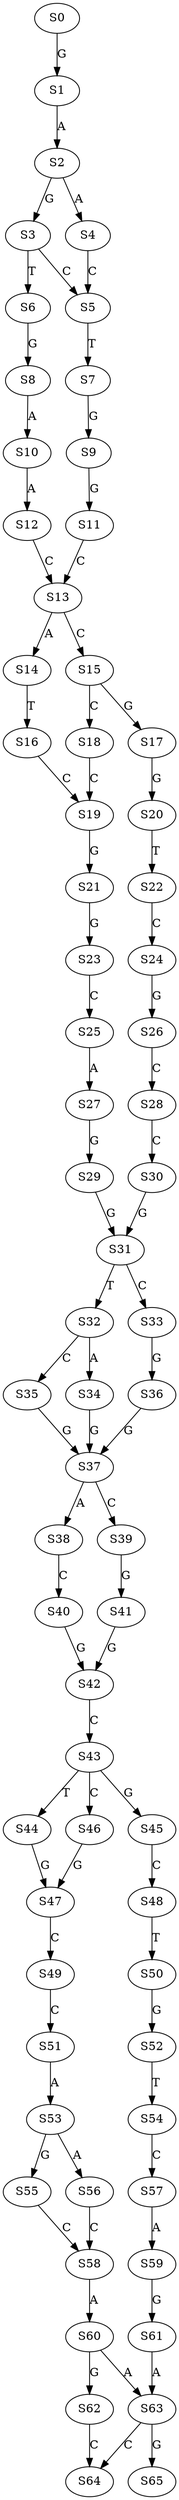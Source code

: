 strict digraph  {
	S0 -> S1 [ label = G ];
	S1 -> S2 [ label = A ];
	S2 -> S3 [ label = G ];
	S2 -> S4 [ label = A ];
	S3 -> S5 [ label = C ];
	S3 -> S6 [ label = T ];
	S4 -> S5 [ label = C ];
	S5 -> S7 [ label = T ];
	S6 -> S8 [ label = G ];
	S7 -> S9 [ label = G ];
	S8 -> S10 [ label = A ];
	S9 -> S11 [ label = G ];
	S10 -> S12 [ label = A ];
	S11 -> S13 [ label = C ];
	S12 -> S13 [ label = C ];
	S13 -> S14 [ label = A ];
	S13 -> S15 [ label = C ];
	S14 -> S16 [ label = T ];
	S15 -> S17 [ label = G ];
	S15 -> S18 [ label = C ];
	S16 -> S19 [ label = C ];
	S17 -> S20 [ label = G ];
	S18 -> S19 [ label = C ];
	S19 -> S21 [ label = G ];
	S20 -> S22 [ label = T ];
	S21 -> S23 [ label = G ];
	S22 -> S24 [ label = C ];
	S23 -> S25 [ label = C ];
	S24 -> S26 [ label = G ];
	S25 -> S27 [ label = A ];
	S26 -> S28 [ label = C ];
	S27 -> S29 [ label = G ];
	S28 -> S30 [ label = C ];
	S29 -> S31 [ label = G ];
	S30 -> S31 [ label = G ];
	S31 -> S32 [ label = T ];
	S31 -> S33 [ label = C ];
	S32 -> S34 [ label = A ];
	S32 -> S35 [ label = C ];
	S33 -> S36 [ label = G ];
	S34 -> S37 [ label = G ];
	S35 -> S37 [ label = G ];
	S36 -> S37 [ label = G ];
	S37 -> S38 [ label = A ];
	S37 -> S39 [ label = C ];
	S38 -> S40 [ label = C ];
	S39 -> S41 [ label = G ];
	S40 -> S42 [ label = G ];
	S41 -> S42 [ label = G ];
	S42 -> S43 [ label = C ];
	S43 -> S44 [ label = T ];
	S43 -> S45 [ label = G ];
	S43 -> S46 [ label = C ];
	S44 -> S47 [ label = G ];
	S45 -> S48 [ label = C ];
	S46 -> S47 [ label = G ];
	S47 -> S49 [ label = C ];
	S48 -> S50 [ label = T ];
	S49 -> S51 [ label = C ];
	S50 -> S52 [ label = G ];
	S51 -> S53 [ label = A ];
	S52 -> S54 [ label = T ];
	S53 -> S55 [ label = G ];
	S53 -> S56 [ label = A ];
	S54 -> S57 [ label = C ];
	S55 -> S58 [ label = C ];
	S56 -> S58 [ label = C ];
	S57 -> S59 [ label = A ];
	S58 -> S60 [ label = A ];
	S59 -> S61 [ label = G ];
	S60 -> S62 [ label = G ];
	S60 -> S63 [ label = A ];
	S61 -> S63 [ label = A ];
	S62 -> S64 [ label = C ];
	S63 -> S65 [ label = G ];
	S63 -> S64 [ label = C ];
}
